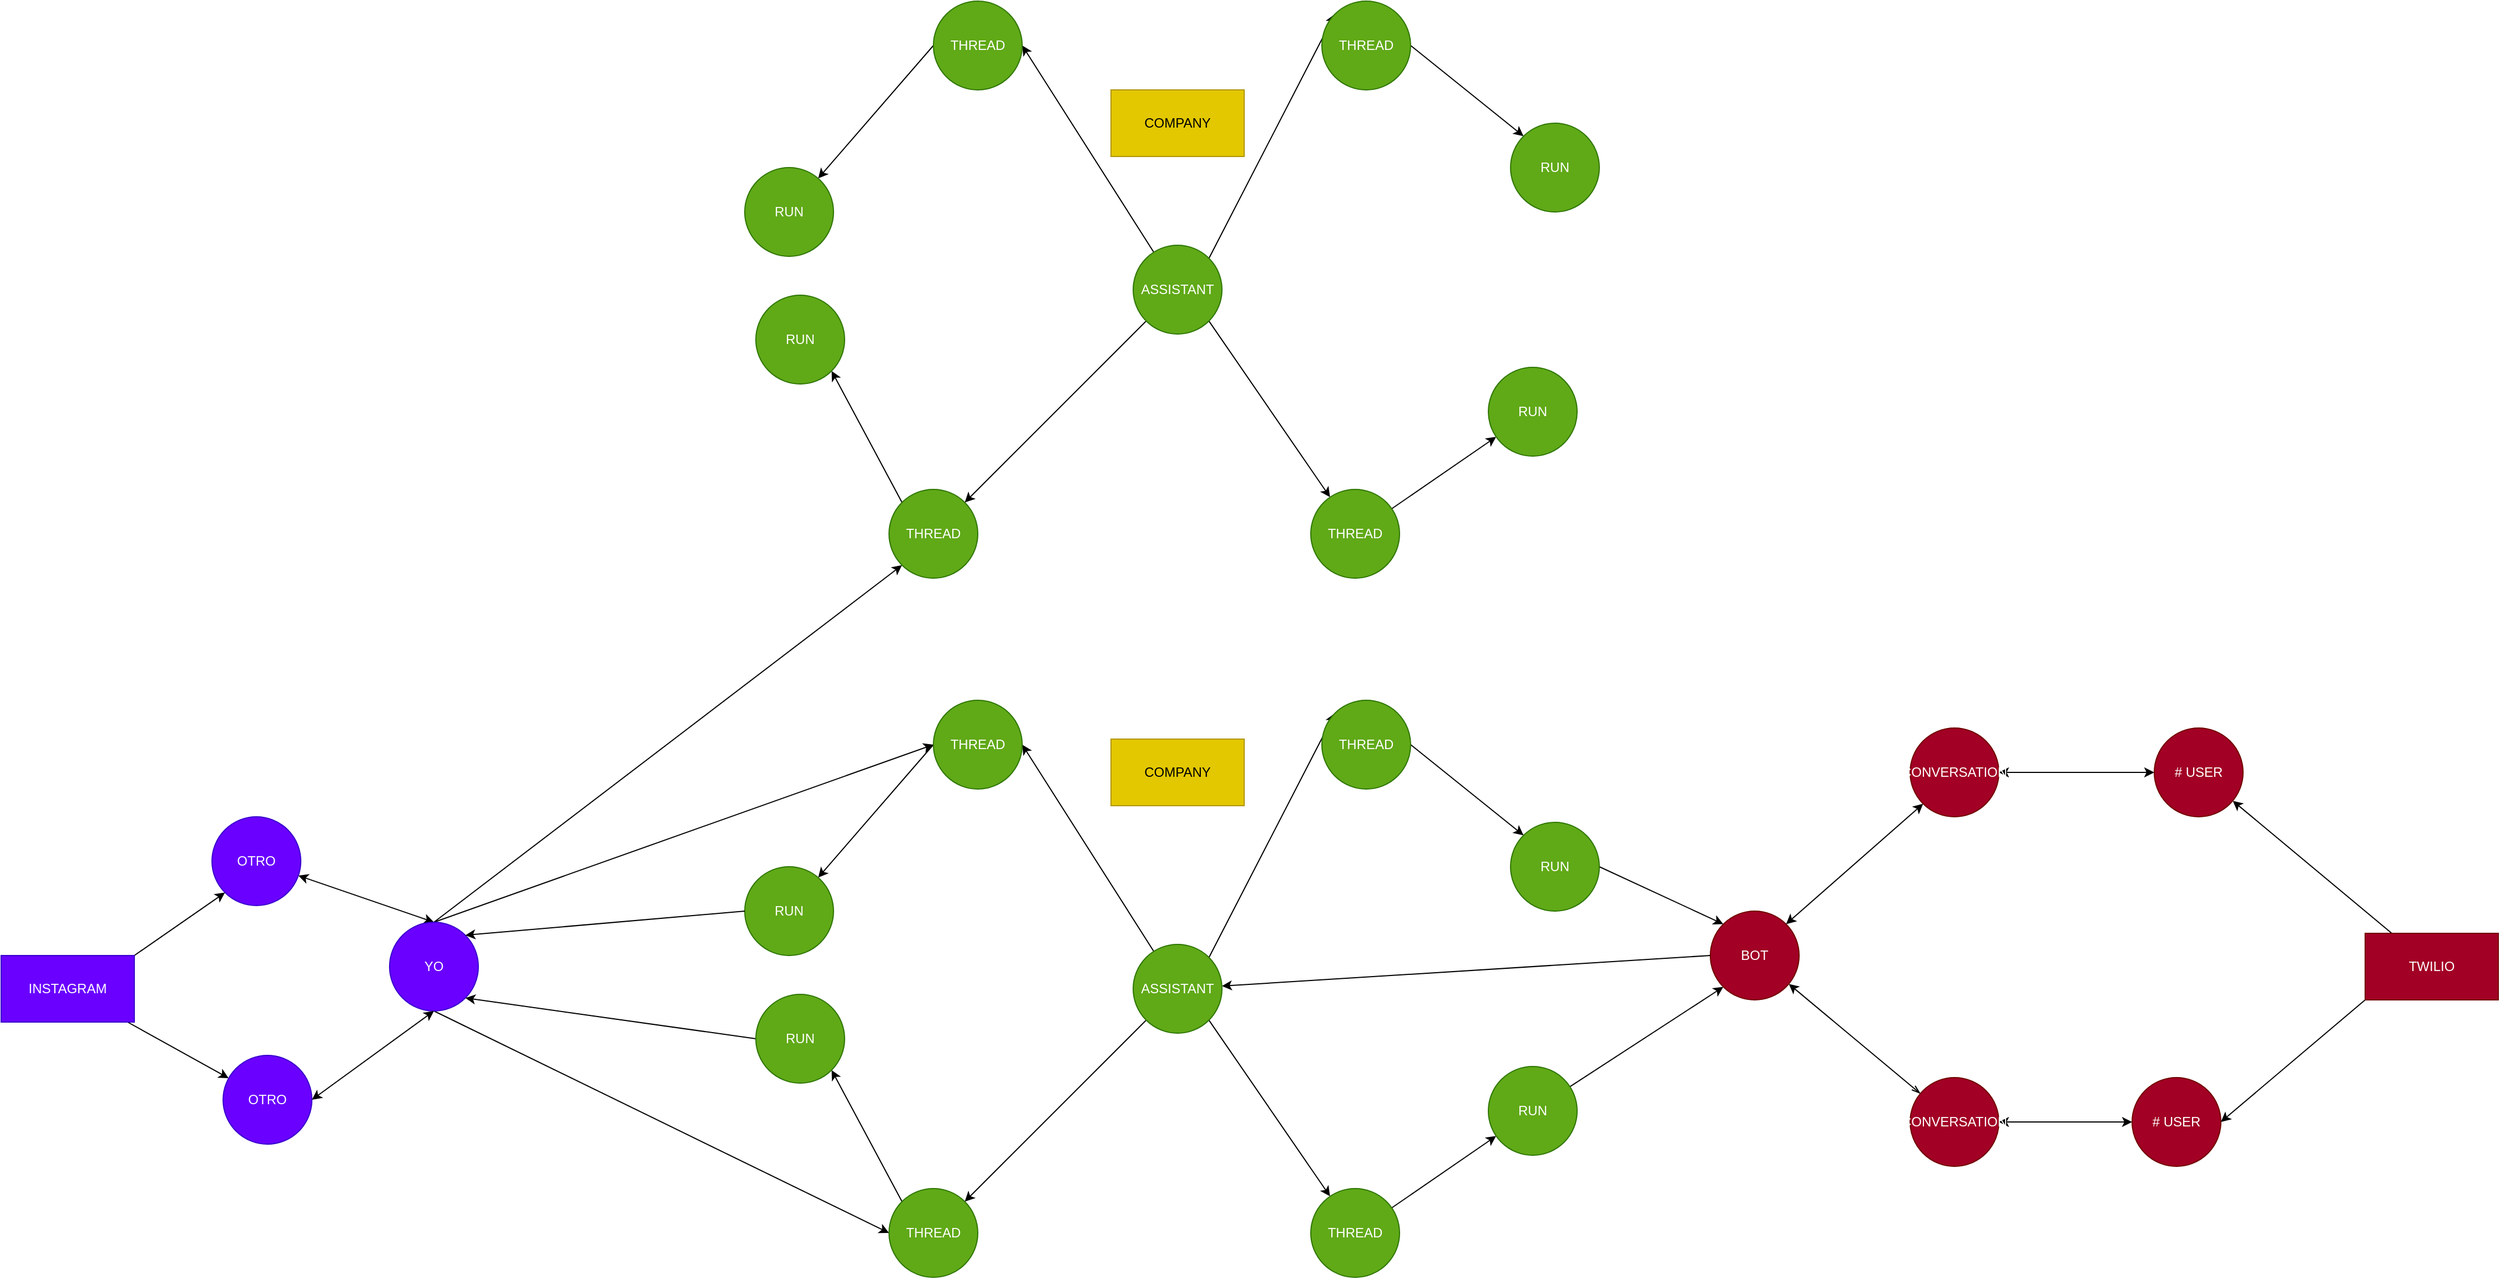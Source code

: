 <mxfile version="24.2.5" type="device">
  <diagram name="Page-1" id="_8NiefMfV4RYGq9iaD1M">
    <mxGraphModel dx="2538" dy="1397" grid="1" gridSize="10" guides="1" tooltips="1" connect="1" arrows="1" fold="1" page="1" pageScale="1" pageWidth="600" pageHeight="500" math="0" shadow="0">
      <root>
        <mxCell id="0" />
        <mxCell id="1" parent="0" />
        <mxCell id="dKxbJTT6dEQ2ZX9ViS5v-9" value="" style="rounded=0;orthogonalLoop=1;jettySize=auto;html=1;startArrow=classic;startFill=1;entryX=0.5;entryY=0;entryDx=0;entryDy=0;" parent="1" source="dKxbJTT6dEQ2ZX9ViS5v-6" target="dKxbJTT6dEQ2ZX9ViS5v-8" edge="1">
          <mxGeometry relative="1" as="geometry" />
        </mxCell>
        <mxCell id="78yGxHHy93aIBRpErm67-20" style="rounded=0;orthogonalLoop=1;jettySize=auto;html=1;exitX=0.5;exitY=0;exitDx=0;exitDy=0;entryX=0;entryY=1;entryDx=0;entryDy=0;" parent="1" source="dKxbJTT6dEQ2ZX9ViS5v-8" target="78yGxHHy93aIBRpErm67-16" edge="1">
          <mxGeometry relative="1" as="geometry" />
        </mxCell>
        <mxCell id="dKxbJTT6dEQ2ZX9ViS5v-6" value="OTRO" style="ellipse;whiteSpace=wrap;html=1;rounded=0;fillColor=#6a00ff;fontColor=#ffffff;strokeColor=#3700CC;" parent="1" vertex="1">
          <mxGeometry x="-600" y="405" width="80" height="80" as="geometry" />
        </mxCell>
        <mxCell id="dKxbJTT6dEQ2ZX9ViS5v-28" style="edgeStyle=none;rounded=0;orthogonalLoop=1;jettySize=auto;html=1;entryX=0;entryY=0.5;entryDx=0;entryDy=0;strokeColor=default;align=center;verticalAlign=middle;fontFamily=Helvetica;fontSize=11;fontColor=default;labelBackgroundColor=default;endArrow=classic;exitX=0.5;exitY=0;exitDx=0;exitDy=0;" parent="1" source="dKxbJTT6dEQ2ZX9ViS5v-8" target="dKxbJTT6dEQ2ZX9ViS5v-37" edge="1">
          <mxGeometry relative="1" as="geometry" />
        </mxCell>
        <mxCell id="dKxbJTT6dEQ2ZX9ViS5v-60" style="edgeStyle=none;rounded=0;orthogonalLoop=1;jettySize=auto;html=1;exitX=0.5;exitY=1;exitDx=0;exitDy=0;entryX=0;entryY=0.5;entryDx=0;entryDy=0;strokeColor=default;align=center;verticalAlign=middle;fontFamily=Helvetica;fontSize=11;fontColor=default;labelBackgroundColor=default;endArrow=classic;" parent="1" source="dKxbJTT6dEQ2ZX9ViS5v-8" target="dKxbJTT6dEQ2ZX9ViS5v-47" edge="1">
          <mxGeometry relative="1" as="geometry" />
        </mxCell>
        <mxCell id="dKxbJTT6dEQ2ZX9ViS5v-8" value="YO" style="ellipse;whiteSpace=wrap;html=1;rounded=0;fillColor=#6a00ff;fontColor=#ffffff;strokeColor=#3700CC;" parent="1" vertex="1">
          <mxGeometry x="-440" y="500" width="80" height="80" as="geometry" />
        </mxCell>
        <mxCell id="dKxbJTT6dEQ2ZX9ViS5v-13" value="" style="rounded=0;orthogonalLoop=1;jettySize=auto;html=1;exitX=1;exitY=1;exitDx=0;exitDy=0;" parent="1" source="dKxbJTT6dEQ2ZX9ViS5v-36" target="dKxbJTT6dEQ2ZX9ViS5v-12" edge="1">
          <mxGeometry relative="1" as="geometry">
            <mxPoint x="400" y="670" as="sourcePoint" />
          </mxGeometry>
        </mxCell>
        <mxCell id="dKxbJTT6dEQ2ZX9ViS5v-15" value="" style="rounded=0;orthogonalLoop=1;jettySize=auto;html=1;" parent="1" source="dKxbJTT6dEQ2ZX9ViS5v-12" target="dKxbJTT6dEQ2ZX9ViS5v-14" edge="1">
          <mxGeometry relative="1" as="geometry" />
        </mxCell>
        <mxCell id="dKxbJTT6dEQ2ZX9ViS5v-30" value="" style="edgeStyle=none;rounded=0;orthogonalLoop=1;jettySize=auto;html=1;strokeColor=default;align=center;verticalAlign=middle;fontFamily=Helvetica;fontSize=11;fontColor=default;labelBackgroundColor=default;endArrow=classic;exitX=0;exitY=0;exitDx=0;exitDy=0;entryX=1;entryY=1;entryDx=0;entryDy=0;" parent="1" source="dKxbJTT6dEQ2ZX9ViS5v-47" target="dKxbJTT6dEQ2ZX9ViS5v-29" edge="1">
          <mxGeometry relative="1" as="geometry" />
        </mxCell>
        <mxCell id="dKxbJTT6dEQ2ZX9ViS5v-12" value="THREAD" style="ellipse;whiteSpace=wrap;html=1;rounded=0;fillColor=#60a917;fontColor=#ffffff;strokeColor=#2D7600;" parent="1" vertex="1">
          <mxGeometry x="390" y="740" width="80" height="80" as="geometry" />
        </mxCell>
        <mxCell id="dKxbJTT6dEQ2ZX9ViS5v-27" style="edgeStyle=none;rounded=0;orthogonalLoop=1;jettySize=auto;html=1;entryX=0;entryY=1;entryDx=0;entryDy=0;strokeColor=default;align=center;verticalAlign=middle;fontFamily=Helvetica;fontSize=11;fontColor=default;labelBackgroundColor=default;endArrow=classic;" parent="1" source="dKxbJTT6dEQ2ZX9ViS5v-14" target="dKxbJTT6dEQ2ZX9ViS5v-20" edge="1">
          <mxGeometry relative="1" as="geometry" />
        </mxCell>
        <mxCell id="dKxbJTT6dEQ2ZX9ViS5v-14" value="RUN" style="ellipse;whiteSpace=wrap;html=1;rounded=0;fillColor=#60a917;fontColor=#ffffff;strokeColor=#2D7600;" parent="1" vertex="1">
          <mxGeometry x="550" y="630" width="80" height="80" as="geometry" />
        </mxCell>
        <mxCell id="dKxbJTT6dEQ2ZX9ViS5v-19" value="" style="edgeStyle=orthogonalEdgeStyle;rounded=0;orthogonalLoop=1;jettySize=auto;html=1;startArrow=classic;startFill=1;" parent="1" source="dKxbJTT6dEQ2ZX9ViS5v-16" target="dKxbJTT6dEQ2ZX9ViS5v-18" edge="1">
          <mxGeometry relative="1" as="geometry" />
        </mxCell>
        <mxCell id="dKxbJTT6dEQ2ZX9ViS5v-16" value="# USER" style="ellipse;whiteSpace=wrap;html=1;rounded=0;fillColor=#a20025;fontColor=#ffffff;strokeColor=#6F0000;" parent="1" vertex="1">
          <mxGeometry x="1130" y="640" width="80" height="80" as="geometry" />
        </mxCell>
        <mxCell id="dKxbJTT6dEQ2ZX9ViS5v-21" value="" style="rounded=0;orthogonalLoop=1;jettySize=auto;html=1;strokeColor=default;startArrow=openThin;startFill=0;" parent="1" source="dKxbJTT6dEQ2ZX9ViS5v-18" target="dKxbJTT6dEQ2ZX9ViS5v-20" edge="1">
          <mxGeometry relative="1" as="geometry" />
        </mxCell>
        <mxCell id="dKxbJTT6dEQ2ZX9ViS5v-18" value="CONVERSATION" style="ellipse;whiteSpace=wrap;html=1;rounded=0;fillColor=#a20025;fontColor=#ffffff;strokeColor=#6F0000;" parent="1" vertex="1">
          <mxGeometry x="930" y="640" width="80" height="80" as="geometry" />
        </mxCell>
        <mxCell id="dKxbJTT6dEQ2ZX9ViS5v-20" value="BOT" style="ellipse;whiteSpace=wrap;html=1;rounded=0;fillColor=#a20025;fontColor=#ffffff;strokeColor=#6F0000;" parent="1" vertex="1">
          <mxGeometry x="750" y="490" width="80" height="80" as="geometry" />
        </mxCell>
        <mxCell id="dKxbJTT6dEQ2ZX9ViS5v-26" style="edgeStyle=none;rounded=0;orthogonalLoop=1;jettySize=auto;html=1;exitX=0;exitY=0.5;exitDx=0;exitDy=0;strokeColor=default;align=center;verticalAlign=middle;fontFamily=Helvetica;fontSize=11;fontColor=default;labelBackgroundColor=default;endArrow=classic;" parent="1" source="dKxbJTT6dEQ2ZX9ViS5v-20" target="dKxbJTT6dEQ2ZX9ViS5v-36" edge="1">
          <mxGeometry relative="1" as="geometry">
            <mxPoint x="438.48" y="620.64" as="targetPoint" />
          </mxGeometry>
        </mxCell>
        <mxCell id="dKxbJTT6dEQ2ZX9ViS5v-46" style="edgeStyle=none;rounded=0;orthogonalLoop=1;jettySize=auto;html=1;exitX=0;exitY=0.5;exitDx=0;exitDy=0;entryX=1;entryY=1;entryDx=0;entryDy=0;strokeColor=default;align=center;verticalAlign=middle;fontFamily=Helvetica;fontSize=11;fontColor=default;labelBackgroundColor=default;endArrow=classic;" parent="1" source="dKxbJTT6dEQ2ZX9ViS5v-29" target="dKxbJTT6dEQ2ZX9ViS5v-8" edge="1">
          <mxGeometry relative="1" as="geometry" />
        </mxCell>
        <mxCell id="dKxbJTT6dEQ2ZX9ViS5v-29" value="RUN" style="ellipse;whiteSpace=wrap;html=1;rounded=0;fillColor=#60a917;fontColor=#ffffff;strokeColor=#2D7600;" parent="1" vertex="1">
          <mxGeometry x="-110" y="565" width="80" height="80" as="geometry" />
        </mxCell>
        <mxCell id="dKxbJTT6dEQ2ZX9ViS5v-34" value="COMPANY" style="rounded=0;whiteSpace=wrap;html=1;fillColor=#e3c800;fontColor=#000000;strokeColor=#B09500;" parent="1" vertex="1">
          <mxGeometry x="210" y="335" width="120" height="60" as="geometry" />
        </mxCell>
        <mxCell id="dKxbJTT6dEQ2ZX9ViS5v-35" value="" style="rounded=0;orthogonalLoop=1;jettySize=auto;html=1;entryX=1;entryY=0.5;entryDx=0;entryDy=0;" parent="1" source="dKxbJTT6dEQ2ZX9ViS5v-36" target="dKxbJTT6dEQ2ZX9ViS5v-37" edge="1">
          <mxGeometry relative="1" as="geometry" />
        </mxCell>
        <mxCell id="dKxbJTT6dEQ2ZX9ViS5v-48" style="edgeStyle=none;rounded=0;orthogonalLoop=1;jettySize=auto;html=1;exitX=0;exitY=1;exitDx=0;exitDy=0;entryX=1;entryY=0;entryDx=0;entryDy=0;strokeColor=default;align=center;verticalAlign=middle;fontFamily=Helvetica;fontSize=11;fontColor=default;labelBackgroundColor=default;endArrow=classic;" parent="1" source="dKxbJTT6dEQ2ZX9ViS5v-36" target="dKxbJTT6dEQ2ZX9ViS5v-47" edge="1">
          <mxGeometry relative="1" as="geometry" />
        </mxCell>
        <mxCell id="dKxbJTT6dEQ2ZX9ViS5v-56" style="edgeStyle=none;rounded=0;orthogonalLoop=1;jettySize=auto;html=1;exitX=1;exitY=0;exitDx=0;exitDy=0;entryX=0;entryY=0;entryDx=0;entryDy=0;strokeColor=default;align=center;verticalAlign=middle;fontFamily=Helvetica;fontSize=11;fontColor=default;labelBackgroundColor=default;endArrow=classic;" parent="1" source="dKxbJTT6dEQ2ZX9ViS5v-36" target="dKxbJTT6dEQ2ZX9ViS5v-55" edge="1">
          <mxGeometry relative="1" as="geometry" />
        </mxCell>
        <mxCell id="dKxbJTT6dEQ2ZX9ViS5v-36" value="ASSISTANT" style="ellipse;whiteSpace=wrap;html=1;rounded=0;fillColor=#60a917;fontColor=#ffffff;strokeColor=#2D7600;" parent="1" vertex="1">
          <mxGeometry x="230" y="520" width="80" height="80" as="geometry" />
        </mxCell>
        <mxCell id="dKxbJTT6dEQ2ZX9ViS5v-43" style="edgeStyle=none;rounded=0;orthogonalLoop=1;jettySize=auto;html=1;exitX=0;exitY=0.5;exitDx=0;exitDy=0;strokeColor=default;align=center;verticalAlign=middle;fontFamily=Helvetica;fontSize=11;fontColor=default;labelBackgroundColor=default;endArrow=classic;" parent="1" source="dKxbJTT6dEQ2ZX9ViS5v-37" target="dKxbJTT6dEQ2ZX9ViS5v-44" edge="1">
          <mxGeometry relative="1" as="geometry" />
        </mxCell>
        <mxCell id="dKxbJTT6dEQ2ZX9ViS5v-37" value="THREAD" style="ellipse;whiteSpace=wrap;html=1;rounded=0;fillColor=#60a917;fontColor=#ffffff;strokeColor=#2D7600;" parent="1" vertex="1">
          <mxGeometry x="50" y="300" width="80" height="80" as="geometry" />
        </mxCell>
        <mxCell id="dKxbJTT6dEQ2ZX9ViS5v-39" value="" style="rounded=0;orthogonalLoop=1;jettySize=auto;html=1;" parent="1" source="dKxbJTT6dEQ2ZX9ViS5v-40" target="dKxbJTT6dEQ2ZX9ViS5v-41" edge="1">
          <mxGeometry relative="1" as="geometry" />
        </mxCell>
        <mxCell id="dKxbJTT6dEQ2ZX9ViS5v-61" style="edgeStyle=none;rounded=0;orthogonalLoop=1;jettySize=auto;html=1;exitX=1;exitY=0;exitDx=0;exitDy=0;entryX=0;entryY=1;entryDx=0;entryDy=0;strokeColor=default;align=center;verticalAlign=middle;fontFamily=Helvetica;fontSize=11;fontColor=default;labelBackgroundColor=default;endArrow=classic;" parent="1" source="dKxbJTT6dEQ2ZX9ViS5v-40" target="dKxbJTT6dEQ2ZX9ViS5v-6" edge="1">
          <mxGeometry relative="1" as="geometry" />
        </mxCell>
        <mxCell id="dKxbJTT6dEQ2ZX9ViS5v-40" value="INSTAGRAM" style="rounded=0;whiteSpace=wrap;html=1;fillColor=#6a00ff;fontColor=#ffffff;strokeColor=#3700CC;" parent="1" vertex="1">
          <mxGeometry x="-790" y="530" width="120" height="60" as="geometry" />
        </mxCell>
        <mxCell id="dKxbJTT6dEQ2ZX9ViS5v-42" style="edgeStyle=none;rounded=0;orthogonalLoop=1;jettySize=auto;html=1;exitX=1;exitY=0.5;exitDx=0;exitDy=0;strokeColor=default;align=center;verticalAlign=middle;fontFamily=Helvetica;fontSize=11;fontColor=default;labelBackgroundColor=default;endArrow=classic;startArrow=classic;startFill=1;entryX=0.5;entryY=1;entryDx=0;entryDy=0;" parent="1" source="dKxbJTT6dEQ2ZX9ViS5v-41" target="dKxbJTT6dEQ2ZX9ViS5v-8" edge="1">
          <mxGeometry relative="1" as="geometry" />
        </mxCell>
        <mxCell id="dKxbJTT6dEQ2ZX9ViS5v-41" value="OTRO" style="ellipse;whiteSpace=wrap;html=1;rounded=0;fillColor=#6a00ff;fontColor=#ffffff;strokeColor=#3700CC;" parent="1" vertex="1">
          <mxGeometry x="-590" y="620" width="80" height="80" as="geometry" />
        </mxCell>
        <mxCell id="dKxbJTT6dEQ2ZX9ViS5v-44" value="RUN" style="ellipse;whiteSpace=wrap;html=1;rounded=0;fillColor=#60a917;fontColor=#ffffff;strokeColor=#2D7600;" parent="1" vertex="1">
          <mxGeometry x="-120" y="450" width="80" height="80" as="geometry" />
        </mxCell>
        <mxCell id="dKxbJTT6dEQ2ZX9ViS5v-45" style="edgeStyle=none;rounded=0;orthogonalLoop=1;jettySize=auto;html=1;exitX=0;exitY=0.5;exitDx=0;exitDy=0;entryX=1;entryY=0;entryDx=0;entryDy=0;strokeColor=default;align=center;verticalAlign=middle;fontFamily=Helvetica;fontSize=11;fontColor=default;labelBackgroundColor=default;endArrow=classic;" parent="1" source="dKxbJTT6dEQ2ZX9ViS5v-44" target="dKxbJTT6dEQ2ZX9ViS5v-8" edge="1">
          <mxGeometry relative="1" as="geometry" />
        </mxCell>
        <mxCell id="dKxbJTT6dEQ2ZX9ViS5v-47" value="THREAD" style="ellipse;whiteSpace=wrap;html=1;rounded=0;fillColor=#60a917;fontColor=#ffffff;strokeColor=#2D7600;" parent="1" vertex="1">
          <mxGeometry x="10" y="740" width="80" height="80" as="geometry" />
        </mxCell>
        <mxCell id="dKxbJTT6dEQ2ZX9ViS5v-49" value="" style="rounded=0;orthogonalLoop=1;jettySize=auto;html=1;" parent="1" source="dKxbJTT6dEQ2ZX9ViS5v-50" target="dKxbJTT6dEQ2ZX9ViS5v-52" edge="1">
          <mxGeometry relative="1" as="geometry" />
        </mxCell>
        <mxCell id="dKxbJTT6dEQ2ZX9ViS5v-62" style="edgeStyle=none;rounded=0;orthogonalLoop=1;jettySize=auto;html=1;exitX=0;exitY=1;exitDx=0;exitDy=0;entryX=1;entryY=0.5;entryDx=0;entryDy=0;strokeColor=default;align=center;verticalAlign=middle;fontFamily=Helvetica;fontSize=11;fontColor=default;labelBackgroundColor=default;endArrow=classic;" parent="1" source="dKxbJTT6dEQ2ZX9ViS5v-50" target="dKxbJTT6dEQ2ZX9ViS5v-16" edge="1">
          <mxGeometry relative="1" as="geometry" />
        </mxCell>
        <mxCell id="dKxbJTT6dEQ2ZX9ViS5v-50" value="TWILIO" style="rounded=0;whiteSpace=wrap;html=1;fillColor=#a20025;fontColor=#ffffff;strokeColor=#6F0000;" parent="1" vertex="1">
          <mxGeometry x="1340" y="510" width="120" height="60" as="geometry" />
        </mxCell>
        <mxCell id="dKxbJTT6dEQ2ZX9ViS5v-51" value="" style="edgeStyle=orthogonalEdgeStyle;rounded=0;orthogonalLoop=1;jettySize=auto;html=1;startArrow=classic;startFill=1;" parent="1" source="dKxbJTT6dEQ2ZX9ViS5v-52" target="dKxbJTT6dEQ2ZX9ViS5v-53" edge="1">
          <mxGeometry relative="1" as="geometry" />
        </mxCell>
        <mxCell id="dKxbJTT6dEQ2ZX9ViS5v-52" value="# USER" style="ellipse;whiteSpace=wrap;html=1;rounded=0;fillColor=#a20025;fontColor=#ffffff;strokeColor=#6F0000;" parent="1" vertex="1">
          <mxGeometry x="1150" y="325" width="80" height="80" as="geometry" />
        </mxCell>
        <mxCell id="dKxbJTT6dEQ2ZX9ViS5v-54" style="edgeStyle=none;rounded=0;orthogonalLoop=1;jettySize=auto;html=1;exitX=0;exitY=1;exitDx=0;exitDy=0;entryX=1;entryY=0;entryDx=0;entryDy=0;strokeColor=default;align=center;verticalAlign=middle;fontFamily=Helvetica;fontSize=11;fontColor=default;labelBackgroundColor=default;endArrow=classic;startArrow=classic;startFill=1;" parent="1" source="dKxbJTT6dEQ2ZX9ViS5v-53" target="dKxbJTT6dEQ2ZX9ViS5v-20" edge="1">
          <mxGeometry relative="1" as="geometry" />
        </mxCell>
        <mxCell id="dKxbJTT6dEQ2ZX9ViS5v-53" value="CONVERSATION" style="ellipse;whiteSpace=wrap;html=1;rounded=0;fillColor=#a20025;fontColor=#ffffff;strokeColor=#6F0000;" parent="1" vertex="1">
          <mxGeometry x="930" y="325" width="80" height="80" as="geometry" />
        </mxCell>
        <mxCell id="dKxbJTT6dEQ2ZX9ViS5v-58" style="edgeStyle=none;rounded=0;orthogonalLoop=1;jettySize=auto;html=1;exitX=1;exitY=0.5;exitDx=0;exitDy=0;entryX=0;entryY=0;entryDx=0;entryDy=0;strokeColor=default;align=center;verticalAlign=middle;fontFamily=Helvetica;fontSize=11;fontColor=default;labelBackgroundColor=default;endArrow=classic;" parent="1" source="dKxbJTT6dEQ2ZX9ViS5v-55" target="dKxbJTT6dEQ2ZX9ViS5v-57" edge="1">
          <mxGeometry relative="1" as="geometry" />
        </mxCell>
        <mxCell id="dKxbJTT6dEQ2ZX9ViS5v-55" value="THREAD" style="ellipse;whiteSpace=wrap;html=1;rounded=0;fillColor=#60a917;fontColor=#ffffff;strokeColor=#2D7600;" parent="1" vertex="1">
          <mxGeometry x="400" y="300" width="80" height="80" as="geometry" />
        </mxCell>
        <mxCell id="dKxbJTT6dEQ2ZX9ViS5v-59" style="edgeStyle=none;rounded=0;orthogonalLoop=1;jettySize=auto;html=1;exitX=1;exitY=0.5;exitDx=0;exitDy=0;entryX=0;entryY=0;entryDx=0;entryDy=0;strokeColor=default;align=center;verticalAlign=middle;fontFamily=Helvetica;fontSize=11;fontColor=default;labelBackgroundColor=default;endArrow=classic;" parent="1" source="dKxbJTT6dEQ2ZX9ViS5v-57" target="dKxbJTT6dEQ2ZX9ViS5v-20" edge="1">
          <mxGeometry relative="1" as="geometry" />
        </mxCell>
        <mxCell id="dKxbJTT6dEQ2ZX9ViS5v-57" value="RUN" style="ellipse;whiteSpace=wrap;html=1;rounded=0;fillColor=#60a917;fontColor=#ffffff;strokeColor=#2D7600;" parent="1" vertex="1">
          <mxGeometry x="570" y="410" width="80" height="80" as="geometry" />
        </mxCell>
        <mxCell id="78yGxHHy93aIBRpErm67-1" value="" style="rounded=0;orthogonalLoop=1;jettySize=auto;html=1;exitX=1;exitY=1;exitDx=0;exitDy=0;" parent="1" source="78yGxHHy93aIBRpErm67-12" target="78yGxHHy93aIBRpErm67-4" edge="1">
          <mxGeometry relative="1" as="geometry">
            <mxPoint x="400" y="40" as="sourcePoint" />
          </mxGeometry>
        </mxCell>
        <mxCell id="78yGxHHy93aIBRpErm67-2" value="" style="rounded=0;orthogonalLoop=1;jettySize=auto;html=1;" parent="1" source="78yGxHHy93aIBRpErm67-4" target="78yGxHHy93aIBRpErm67-5" edge="1">
          <mxGeometry relative="1" as="geometry" />
        </mxCell>
        <mxCell id="78yGxHHy93aIBRpErm67-3" value="" style="edgeStyle=none;rounded=0;orthogonalLoop=1;jettySize=auto;html=1;strokeColor=default;align=center;verticalAlign=middle;fontFamily=Helvetica;fontSize=11;fontColor=default;labelBackgroundColor=default;endArrow=classic;exitX=0;exitY=0;exitDx=0;exitDy=0;entryX=1;entryY=1;entryDx=0;entryDy=0;" parent="1" source="78yGxHHy93aIBRpErm67-16" target="78yGxHHy93aIBRpErm67-6" edge="1">
          <mxGeometry relative="1" as="geometry" />
        </mxCell>
        <mxCell id="78yGxHHy93aIBRpErm67-4" value="THREAD" style="ellipse;whiteSpace=wrap;html=1;rounded=0;fillColor=#60a917;fontColor=#ffffff;strokeColor=#2D7600;" parent="1" vertex="1">
          <mxGeometry x="390" y="110" width="80" height="80" as="geometry" />
        </mxCell>
        <mxCell id="78yGxHHy93aIBRpErm67-5" value="RUN" style="ellipse;whiteSpace=wrap;html=1;rounded=0;fillColor=#60a917;fontColor=#ffffff;strokeColor=#2D7600;" parent="1" vertex="1">
          <mxGeometry x="550" width="80" height="80" as="geometry" />
        </mxCell>
        <mxCell id="78yGxHHy93aIBRpErm67-6" value="RUN" style="ellipse;whiteSpace=wrap;html=1;rounded=0;fillColor=#60a917;fontColor=#ffffff;strokeColor=#2D7600;" parent="1" vertex="1">
          <mxGeometry x="-110" y="-65" width="80" height="80" as="geometry" />
        </mxCell>
        <mxCell id="78yGxHHy93aIBRpErm67-9" value="" style="rounded=0;orthogonalLoop=1;jettySize=auto;html=1;entryX=1;entryY=0.5;entryDx=0;entryDy=0;" parent="1" source="78yGxHHy93aIBRpErm67-12" target="78yGxHHy93aIBRpErm67-14" edge="1">
          <mxGeometry relative="1" as="geometry" />
        </mxCell>
        <mxCell id="78yGxHHy93aIBRpErm67-10" style="edgeStyle=none;rounded=0;orthogonalLoop=1;jettySize=auto;html=1;exitX=0;exitY=1;exitDx=0;exitDy=0;entryX=1;entryY=0;entryDx=0;entryDy=0;strokeColor=default;align=center;verticalAlign=middle;fontFamily=Helvetica;fontSize=11;fontColor=default;labelBackgroundColor=default;endArrow=classic;" parent="1" source="78yGxHHy93aIBRpErm67-12" target="78yGxHHy93aIBRpErm67-16" edge="1">
          <mxGeometry relative="1" as="geometry" />
        </mxCell>
        <mxCell id="78yGxHHy93aIBRpErm67-11" style="edgeStyle=none;rounded=0;orthogonalLoop=1;jettySize=auto;html=1;exitX=1;exitY=0;exitDx=0;exitDy=0;entryX=0;entryY=0;entryDx=0;entryDy=0;strokeColor=default;align=center;verticalAlign=middle;fontFamily=Helvetica;fontSize=11;fontColor=default;labelBackgroundColor=default;endArrow=classic;" parent="1" source="78yGxHHy93aIBRpErm67-12" target="78yGxHHy93aIBRpErm67-18" edge="1">
          <mxGeometry relative="1" as="geometry" />
        </mxCell>
        <mxCell id="78yGxHHy93aIBRpErm67-12" value="ASSISTANT" style="ellipse;whiteSpace=wrap;html=1;rounded=0;fillColor=#60a917;fontColor=#ffffff;strokeColor=#2D7600;" parent="1" vertex="1">
          <mxGeometry x="230" y="-110" width="80" height="80" as="geometry" />
        </mxCell>
        <mxCell id="78yGxHHy93aIBRpErm67-13" style="edgeStyle=none;rounded=0;orthogonalLoop=1;jettySize=auto;html=1;exitX=0;exitY=0.5;exitDx=0;exitDy=0;strokeColor=default;align=center;verticalAlign=middle;fontFamily=Helvetica;fontSize=11;fontColor=default;labelBackgroundColor=default;endArrow=classic;" parent="1" source="78yGxHHy93aIBRpErm67-14" target="78yGxHHy93aIBRpErm67-15" edge="1">
          <mxGeometry relative="1" as="geometry" />
        </mxCell>
        <mxCell id="78yGxHHy93aIBRpErm67-14" value="THREAD" style="ellipse;whiteSpace=wrap;html=1;rounded=0;fillColor=#60a917;fontColor=#ffffff;strokeColor=#2D7600;" parent="1" vertex="1">
          <mxGeometry x="50" y="-330" width="80" height="80" as="geometry" />
        </mxCell>
        <mxCell id="78yGxHHy93aIBRpErm67-15" value="RUN" style="ellipse;whiteSpace=wrap;html=1;rounded=0;fillColor=#60a917;fontColor=#ffffff;strokeColor=#2D7600;" parent="1" vertex="1">
          <mxGeometry x="-120" y="-180" width="80" height="80" as="geometry" />
        </mxCell>
        <mxCell id="78yGxHHy93aIBRpErm67-16" value="THREAD" style="ellipse;whiteSpace=wrap;html=1;rounded=0;fillColor=#60a917;fontColor=#ffffff;strokeColor=#2D7600;" parent="1" vertex="1">
          <mxGeometry x="10" y="110" width="80" height="80" as="geometry" />
        </mxCell>
        <mxCell id="78yGxHHy93aIBRpErm67-17" style="edgeStyle=none;rounded=0;orthogonalLoop=1;jettySize=auto;html=1;exitX=1;exitY=0.5;exitDx=0;exitDy=0;entryX=0;entryY=0;entryDx=0;entryDy=0;strokeColor=default;align=center;verticalAlign=middle;fontFamily=Helvetica;fontSize=11;fontColor=default;labelBackgroundColor=default;endArrow=classic;" parent="1" source="78yGxHHy93aIBRpErm67-18" target="78yGxHHy93aIBRpErm67-19" edge="1">
          <mxGeometry relative="1" as="geometry" />
        </mxCell>
        <mxCell id="78yGxHHy93aIBRpErm67-18" value="THREAD" style="ellipse;whiteSpace=wrap;html=1;rounded=0;fillColor=#60a917;fontColor=#ffffff;strokeColor=#2D7600;" parent="1" vertex="1">
          <mxGeometry x="400" y="-330" width="80" height="80" as="geometry" />
        </mxCell>
        <mxCell id="78yGxHHy93aIBRpErm67-19" value="RUN" style="ellipse;whiteSpace=wrap;html=1;rounded=0;fillColor=#60a917;fontColor=#ffffff;strokeColor=#2D7600;" parent="1" vertex="1">
          <mxGeometry x="570" y="-220" width="80" height="80" as="geometry" />
        </mxCell>
        <mxCell id="_9Lew00sgaIkIIo8JJVE-1" value="COMPANY" style="rounded=0;whiteSpace=wrap;html=1;fillColor=#e3c800;fontColor=#000000;strokeColor=#B09500;" vertex="1" parent="1">
          <mxGeometry x="210" y="-250" width="120" height="60" as="geometry" />
        </mxCell>
      </root>
    </mxGraphModel>
  </diagram>
</mxfile>
